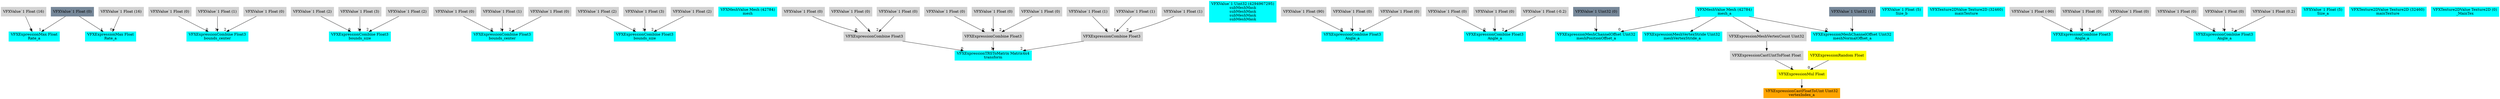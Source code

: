 digraph G {
node0 [shape="box" color="cyan" style="filled" label="VFXExpressionMax Float
Rate_a"]
node1 [shape="box" color="lightgray" style="filled" label="VFXValue`1 Float (16)"]
node2 [shape="box" color="lightslategray" style="filled" label="VFXValue`1 Float (0)"]
node3 [shape="box" color="cyan" style="filled" label="VFXExpressionMax Float
Rate_a"]
node4 [shape="box" color="lightgray" style="filled" label="VFXValue`1 Float (16)"]
node5 [shape="box" color="cyan" style="filled" label="VFXExpressionCombine Float3
bounds_center"]
node6 [shape="box" color="lightgray" style="filled" label="VFXValue`1 Float (0)"]
node7 [shape="box" color="lightgray" style="filled" label="VFXValue`1 Float (1)"]
node8 [shape="box" color="lightgray" style="filled" label="VFXValue`1 Float (0)"]
node9 [shape="box" color="cyan" style="filled" label="VFXExpressionCombine Float3
bounds_size"]
node10 [shape="box" color="lightgray" style="filled" label="VFXValue`1 Float (2)"]
node11 [shape="box" color="lightgray" style="filled" label="VFXValue`1 Float (3)"]
node12 [shape="box" color="lightgray" style="filled" label="VFXValue`1 Float (2)"]
node13 [shape="box" color="cyan" style="filled" label="VFXExpressionCombine Float3
bounds_center"]
node14 [shape="box" color="lightgray" style="filled" label="VFXValue`1 Float (0)"]
node15 [shape="box" color="lightgray" style="filled" label="VFXValue`1 Float (1)"]
node16 [shape="box" color="lightgray" style="filled" label="VFXValue`1 Float (0)"]
node17 [shape="box" color="cyan" style="filled" label="VFXExpressionCombine Float3
bounds_size"]
node18 [shape="box" color="lightgray" style="filled" label="VFXValue`1 Float (2)"]
node19 [shape="box" color="lightgray" style="filled" label="VFXValue`1 Float (3)"]
node20 [shape="box" color="lightgray" style="filled" label="VFXValue`1 Float (2)"]
node21 [shape="box" color="cyan" style="filled" label="VFXMeshValue Mesh (42784)
mesh"]
node22 [shape="box" color="cyan" style="filled" label="VFXExpressionTRSToMatrix Matrix4x4
transform"]
node23 [shape="box" color="lightgray" style="filled" label="VFXExpressionCombine Float3"]
node24 [shape="box" color="lightgray" style="filled" label="VFXValue`1 Float (0)"]
node25 [shape="box" color="lightgray" style="filled" label="VFXValue`1 Float (0)"]
node26 [shape="box" color="lightgray" style="filled" label="VFXValue`1 Float (0)"]
node27 [shape="box" color="lightgray" style="filled" label="VFXExpressionCombine Float3"]
node28 [shape="box" color="lightgray" style="filled" label="VFXValue`1 Float (0)"]
node29 [shape="box" color="lightgray" style="filled" label="VFXValue`1 Float (0)"]
node30 [shape="box" color="lightgray" style="filled" label="VFXValue`1 Float (0)"]
node31 [shape="box" color="lightgray" style="filled" label="VFXExpressionCombine Float3"]
node32 [shape="box" color="lightgray" style="filled" label="VFXValue`1 Float (1)"]
node33 [shape="box" color="lightgray" style="filled" label="VFXValue`1 Float (1)"]
node34 [shape="box" color="lightgray" style="filled" label="VFXValue`1 Float (1)"]
node35 [shape="box" color="cyan" style="filled" label="VFXValue`1 Uint32 (4294967295)
subMeshMask
subMeshMask
subMeshMask
subMeshMask"]
node36 [shape="box" color="cyan" style="filled" label="VFXExpressionCombine Float3
Angle_a"]
node37 [shape="box" color="lightgray" style="filled" label="VFXValue`1 Float (90)"]
node38 [shape="box" color="lightgray" style="filled" label="VFXValue`1 Float (0)"]
node39 [shape="box" color="lightgray" style="filled" label="VFXValue`1 Float (0)"]
node40 [shape="box" color="cyan" style="filled" label="VFXExpressionCombine Float3
Angle_a"]
node41 [shape="box" color="lightgray" style="filled" label="VFXValue`1 Float (0)"]
node42 [shape="box" color="lightgray" style="filled" label="VFXValue`1 Float (0)"]
node43 [shape="box" color="lightgray" style="filled" label="VFXValue`1 Float (-0.2)"]
node44 [shape="box" color="cyan" style="filled" label="VFXMeshValue Mesh (42784)
mesh_a"]
node45 [shape="box" color="cyan" style="filled" label="VFXExpressionMeshVertexStride Uint32
meshVertexStride_a"]
node46 [shape="box" color="cyan" style="filled" label="VFXExpressionMeshChannelOffset Uint32
meshPositionOffset_a"]
node47 [shape="box" color="lightslategray" style="filled" label="VFXValue`1 Uint32 (0)"]
node48 [shape="box" color="cyan" style="filled" label="VFXExpressionMeshChannelOffset Uint32
meshNormalOffset_a"]
node49 [shape="box" color="lightslategray" style="filled" label="VFXValue`1 Uint32 (1)"]
node50 [shape="box" color="orange" style="filled" label="VFXExpressionCastFloatToUint Uint32
vertexIndex_a"]
node51 [shape="box" color="yellow" style="filled" label="VFXExpressionMul Float"]
node52 [shape="box" color="yellow" style="filled" label="VFXExpressionRandom Float"]
node53 [shape="box" color="lightgray" style="filled" label="VFXExpressionCastUintToFloat Float"]
node54 [shape="box" color="lightgray" style="filled" label="VFXExpressionMeshVertexCount Uint32"]
node55 [shape="box" color="cyan" style="filled" label="VFXValue`1 Float (5)
Size_b"]
node56 [shape="box" color="cyan" style="filled" label="VFXTexture2DValue Texture2D (32460)
mainTexture"]
node57 [shape="box" color="cyan" style="filled" label="VFXExpressionCombine Float3
Angle_a"]
node58 [shape="box" color="lightgray" style="filled" label="VFXValue`1 Float (-90)"]
node59 [shape="box" color="lightgray" style="filled" label="VFXValue`1 Float (0)"]
node60 [shape="box" color="lightgray" style="filled" label="VFXValue`1 Float (0)"]
node61 [shape="box" color="cyan" style="filled" label="VFXExpressionCombine Float3
Angle_a"]
node62 [shape="box" color="lightgray" style="filled" label="VFXValue`1 Float (0)"]
node63 [shape="box" color="lightgray" style="filled" label="VFXValue`1 Float (0)"]
node64 [shape="box" color="lightgray" style="filled" label="VFXValue`1 Float (0.2)"]
node65 [shape="box" color="cyan" style="filled" label="VFXValue`1 Float (5)
Size_a"]
node66 [shape="box" color="cyan" style="filled" label="VFXTexture2DValue Texture2D (32460)
mainTexture"]
node67 [shape="box" color="cyan" style="filled" label="VFXTexture2DValue Texture2D (0)
_MainTex"]
node1 -> node0 [headlabel="0"]
node2 -> node0 [headlabel="1"]
node4 -> node3 [headlabel="0"]
node2 -> node3 [headlabel="1"]
node6 -> node5 [headlabel="0"]
node7 -> node5 [headlabel="1"]
node8 -> node5 [headlabel="2"]
node10 -> node9 [headlabel="0"]
node11 -> node9 [headlabel="1"]
node12 -> node9 [headlabel="2"]
node14 -> node13 [headlabel="0"]
node15 -> node13 [headlabel="1"]
node16 -> node13 [headlabel="2"]
node18 -> node17 [headlabel="0"]
node19 -> node17 [headlabel="1"]
node20 -> node17 [headlabel="2"]
node23 -> node22 [headlabel="0"]
node27 -> node22 [headlabel="1"]
node31 -> node22 [headlabel="2"]
node24 -> node23 [headlabel="0"]
node25 -> node23 [headlabel="1"]
node26 -> node23 [headlabel="2"]
node28 -> node27 [headlabel="0"]
node29 -> node27 [headlabel="1"]
node30 -> node27 [headlabel="2"]
node32 -> node31 [headlabel="0"]
node33 -> node31 [headlabel="1"]
node34 -> node31 [headlabel="2"]
node37 -> node36 [headlabel="0"]
node38 -> node36 [headlabel="1"]
node39 -> node36 [headlabel="2"]
node41 -> node40 [headlabel="0"]
node42 -> node40 [headlabel="1"]
node43 -> node40 [headlabel="2"]
node44 -> node45 
node44 -> node46 [headlabel="0"]
node47 -> node46 [headlabel="1"]
node44 -> node48 [headlabel="0"]
node49 -> node48 [headlabel="1"]
node51 -> node50 
node52 -> node51 [headlabel="0"]
node53 -> node51 [headlabel="1"]
node54 -> node53 
node44 -> node54 
node58 -> node57 [headlabel="0"]
node59 -> node57 [headlabel="1"]
node60 -> node57 [headlabel="2"]
node62 -> node61 [headlabel="0"]
node63 -> node61 [headlabel="1"]
node64 -> node61 [headlabel="2"]
}
